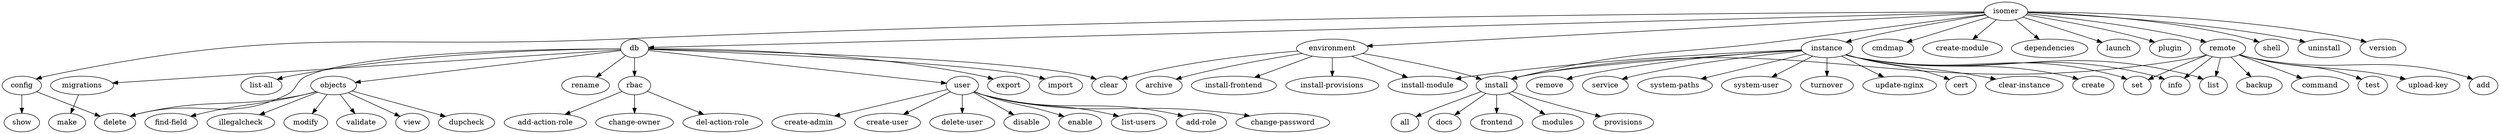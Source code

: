 strict digraph {
    "config" -> "delete" [weight=2.0];
    "config" -> "show" [weight=2.0];
    "db" -> "clear" [weight=2.0];
    "db" -> "delete" [weight=2.0];
    "db" -> "export" [weight=2.0];
    "db" -> "import" [weight=2.0];
    "db" -> "list-all" [weight=2.0];
    "db" -> "migrations" [weight=1.0];
    "db" -> "objects" [weight=1.0];
    "db" -> "rbac" [weight=1.0];
    "db" -> "rename" [weight=2.0];
    "db" -> "user" [weight=1.0];
    "environment" -> "archive" [weight=2.0];
    "environment" -> "clear" [weight=2.0];
    "environment" -> "install" [weight=2.0];
    "environment" -> "install-frontend" [weight=2.0];
    "environment" -> "install-module" [weight=2.0];
    "environment" -> "install-provisions" [weight=2.0];
    "install" -> "all" [weight=2.0];
    "install" -> "docs" [weight=2.0];
    "install" -> "frontend" [weight=2.0];
    "install" -> "modules" [weight=2.0];
    "install" -> "provisions" [weight=2.0];
    "instance" -> "cert" [weight=2.0];
    "instance" -> "clear-instance" [weight=2.0];
    "instance" -> "create" [weight=2.0];
    "instance" -> "info" [weight=2.0];
    "instance" -> "install" [weight=2.0];
    "instance" -> "install-module" [weight=2.0];
    "instance" -> "list" [weight=2.0];
    "instance" -> "remove" [weight=2.0];
    "instance" -> "service" [weight=2.0];
    "instance" -> "set" [weight=2.0];
    "instance" -> "system-paths" [weight=2.0];
    "instance" -> "system-user" [weight=2.0];
    "instance" -> "turnover" [weight=2.0];
    "instance" -> "update-nginx" [weight=2.0];
    "isomer" -> "cmdmap" [weight=1.0];
    "isomer" -> "config" [weight=1.0];
    "isomer" -> "create-module" [weight=1.0];
    "isomer" -> "db" [weight=1.0];
    "isomer" -> "dependencies" [weight=1.0];
    "isomer" -> "environment" [weight=1.0];
    "isomer" -> "install" [weight=1.0];
    "isomer" -> "instance" [weight=1.0];
    "isomer" -> "launch" [weight=1.0];
    "isomer" -> "plugin" [weight=1.0];
    "isomer" -> "remote" [weight=1.0];
    "isomer" -> "shell" [weight=1.0];
    "isomer" -> "uninstall" [weight=1.0];
    "isomer" -> "version" [weight=1.0];
    "migrations" -> "make" [weight=3.0];
    "objects" -> "delete" [weight=3.0];
    "objects" -> "dupcheck" [weight=3.0];
    "objects" -> "find-field" [weight=3.0];
    "objects" -> "illegalcheck" [weight=3.0];
    "objects" -> "modify" [weight=3.0];
    "objects" -> "validate" [weight=3.0];
    "objects" -> "view" [weight=3.0];
    "rbac" -> "add-action-role" [weight=3.0];
    "rbac" -> "change-owner" [weight=3.0];
    "rbac" -> "del-action-role" [weight=3.0];
    "remote" -> "add" [weight=2.0];
    "remote" -> "backup" [weight=2.0];
    "remote" -> "command" [weight=2.0];
    "remote" -> "info" [weight=2.0];
    "remote" -> "install" [weight=2.0];
    "remote" -> "list" [weight=2.0];
    "remote" -> "set" [weight=2.0];
    "remote" -> "test" [weight=2.0];
    "remote" -> "upload-key" [weight=2.0];
    "user" -> "add-role" [weight=3.0];
    "user" -> "change-password" [weight=3.0];
    "user" -> "create-admin" [weight=3.0];
    "user" -> "create-user" [weight=3.0];
    "user" -> "delete-user" [weight=3.0];
    "user" -> "disable" [weight=3.0];
    "user" -> "enable" [weight=3.0];
    "user" -> "list-users" [weight=3.0];
}